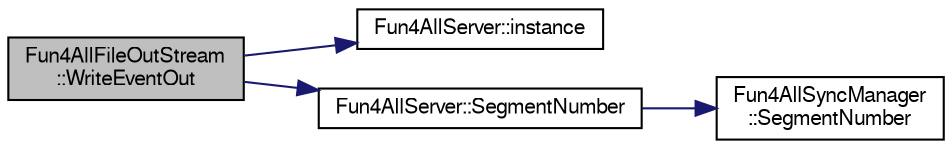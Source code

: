 digraph "Fun4AllFileOutStream::WriteEventOut"
{
  bgcolor="transparent";
  edge [fontname="FreeSans",fontsize="10",labelfontname="FreeSans",labelfontsize="10"];
  node [fontname="FreeSans",fontsize="10",shape=record];
  rankdir="LR";
  Node1 [label="Fun4AllFileOutStream\l::WriteEventOut",height=0.2,width=0.4,color="black", fillcolor="grey75", style="filled" fontcolor="black"];
  Node1 -> Node2 [color="midnightblue",fontsize="10",style="solid",fontname="FreeSans"];
  Node2 [label="Fun4AllServer::instance",height=0.2,width=0.4,color="black",URL="$da/d29/classFun4AllServer.html#a3e55156f91b2c94bb6c4ef33ffce587a"];
  Node1 -> Node3 [color="midnightblue",fontsize="10",style="solid",fontname="FreeSans"];
  Node3 [label="Fun4AllServer::SegmentNumber",height=0.2,width=0.4,color="black",URL="$da/d29/classFun4AllServer.html#a93e4cbf9cae3a4e5fa33ffc9dcc28eda"];
  Node3 -> Node4 [color="midnightblue",fontsize="10",style="solid",fontname="FreeSans"];
  Node4 [label="Fun4AllSyncManager\l::SegmentNumber",height=0.2,width=0.4,color="black",URL="$dd/ded/classFun4AllSyncManager.html#a93aacc6fad1df130cc850ae8c6449b7f"];
}
